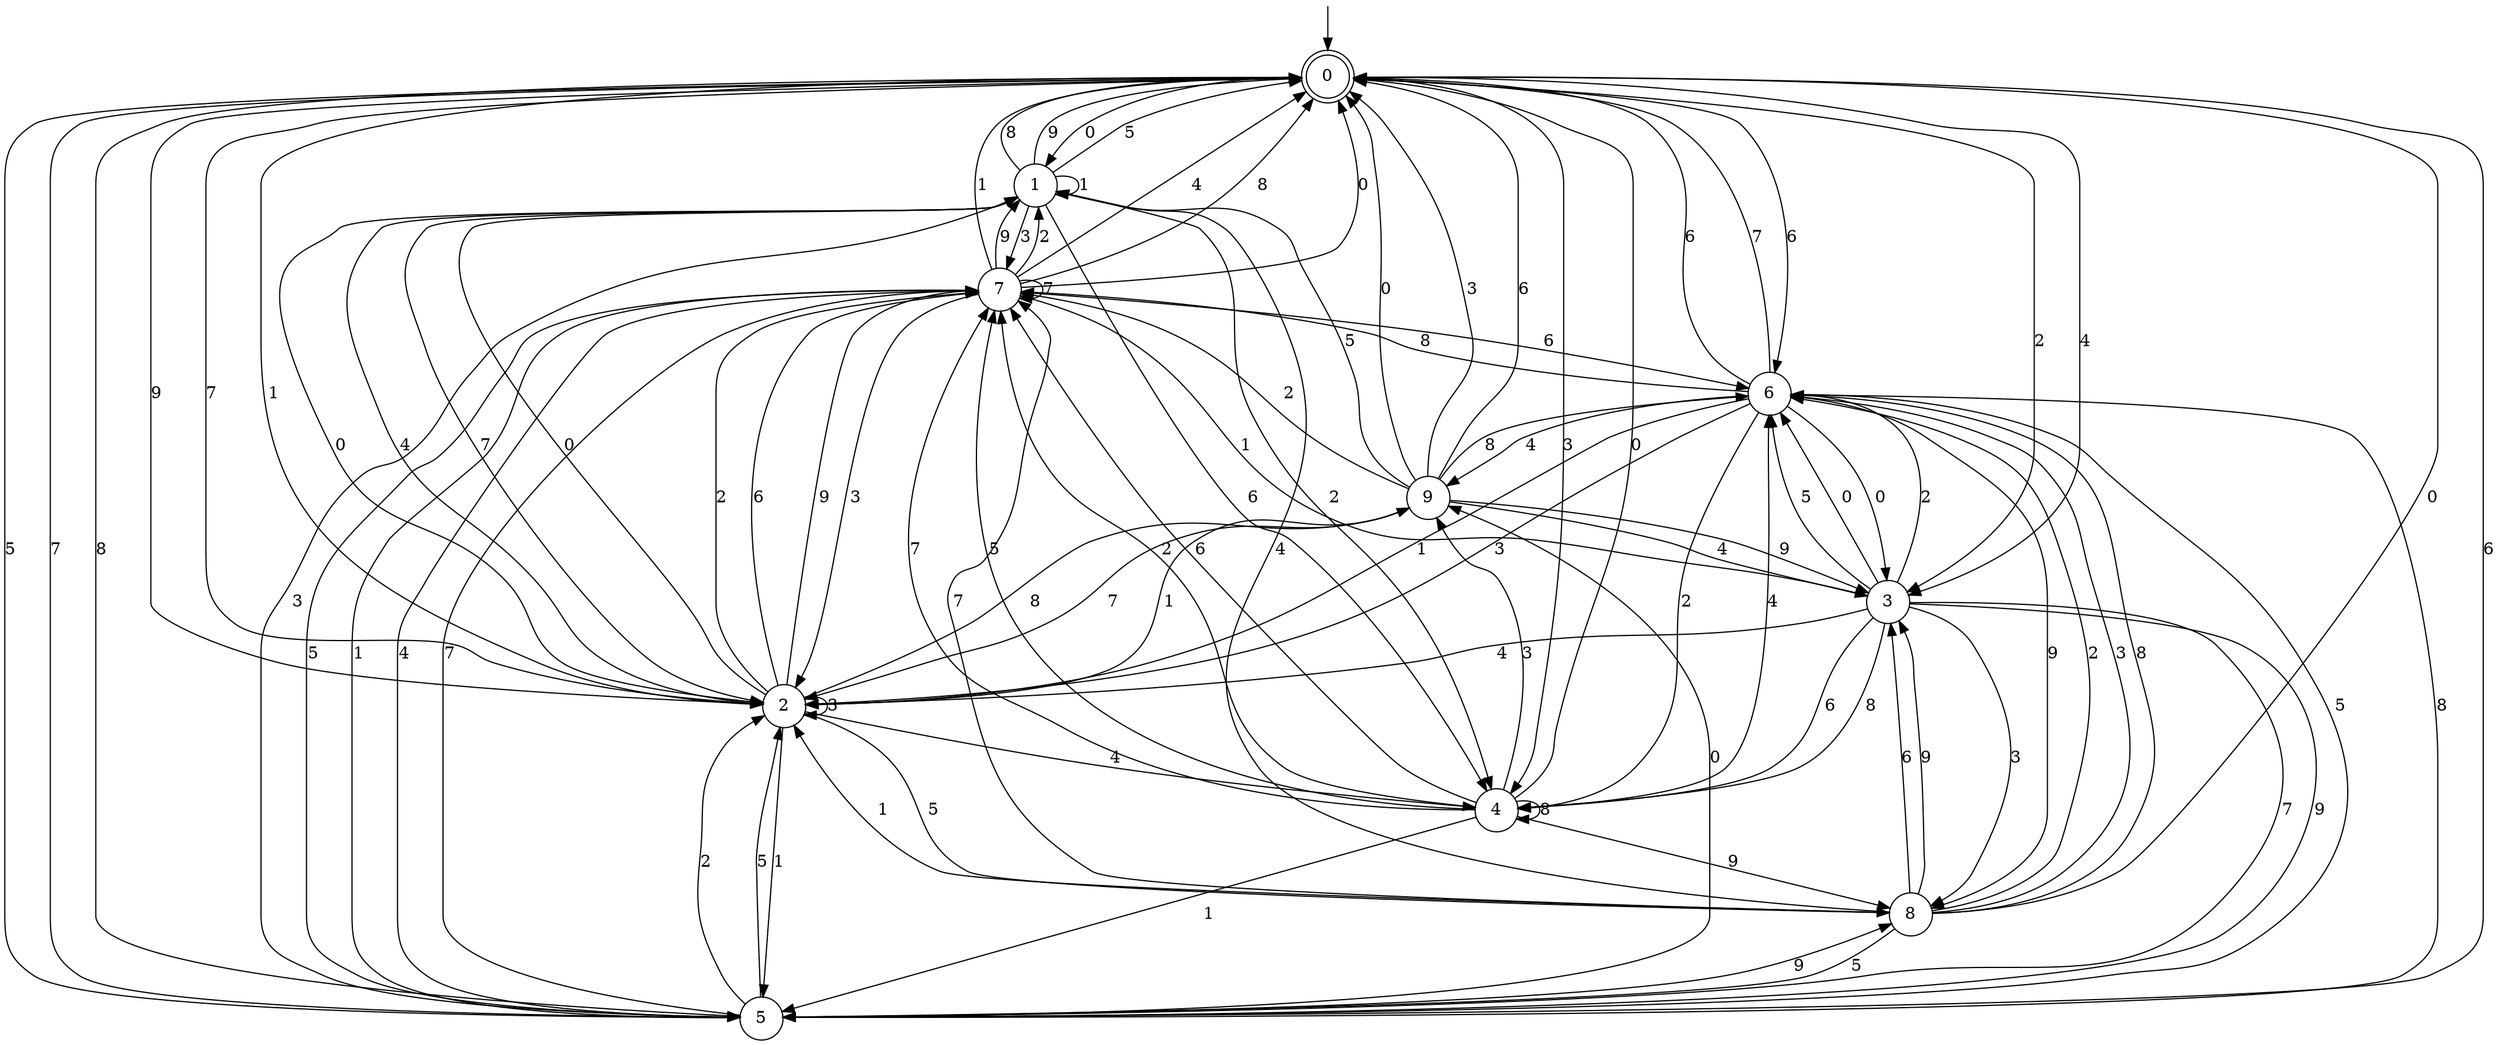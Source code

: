 digraph g {

	s0 [shape="doublecircle" label="0"];
	s1 [shape="circle" label="1"];
	s2 [shape="circle" label="2"];
	s3 [shape="circle" label="3"];
	s4 [shape="circle" label="4"];
	s5 [shape="circle" label="5"];
	s6 [shape="circle" label="6"];
	s7 [shape="circle" label="7"];
	s8 [shape="circle" label="8"];
	s9 [shape="circle" label="9"];
	s0 -> s1 [label="0"];
	s0 -> s2 [label="1"];
	s0 -> s3 [label="2"];
	s0 -> s4 [label="3"];
	s0 -> s3 [label="4"];
	s0 -> s5 [label="5"];
	s0 -> s6 [label="6"];
	s0 -> s5 [label="7"];
	s0 -> s5 [label="8"];
	s0 -> s2 [label="9"];
	s1 -> s2 [label="0"];
	s1 -> s1 [label="1"];
	s1 -> s4 [label="2"];
	s1 -> s7 [label="3"];
	s1 -> s2 [label="4"];
	s1 -> s0 [label="5"];
	s1 -> s4 [label="6"];
	s1 -> s2 [label="7"];
	s1 -> s0 [label="8"];
	s1 -> s0 [label="9"];
	s2 -> s1 [label="0"];
	s2 -> s5 [label="1"];
	s2 -> s7 [label="2"];
	s2 -> s2 [label="3"];
	s2 -> s4 [label="4"];
	s2 -> s8 [label="5"];
	s2 -> s7 [label="6"];
	s2 -> s0 [label="7"];
	s2 -> s9 [label="8"];
	s2 -> s7 [label="9"];
	s3 -> s6 [label="0"];
	s3 -> s7 [label="1"];
	s3 -> s6 [label="2"];
	s3 -> s8 [label="3"];
	s3 -> s2 [label="4"];
	s3 -> s6 [label="5"];
	s3 -> s4 [label="6"];
	s3 -> s5 [label="7"];
	s3 -> s4 [label="8"];
	s3 -> s5 [label="9"];
	s4 -> s0 [label="0"];
	s4 -> s5 [label="1"];
	s4 -> s7 [label="2"];
	s4 -> s9 [label="3"];
	s4 -> s6 [label="4"];
	s4 -> s7 [label="5"];
	s4 -> s7 [label="6"];
	s4 -> s7 [label="7"];
	s4 -> s4 [label="8"];
	s4 -> s8 [label="9"];
	s5 -> s9 [label="0"];
	s5 -> s7 [label="1"];
	s5 -> s2 [label="2"];
	s5 -> s1 [label="3"];
	s5 -> s7 [label="4"];
	s5 -> s2 [label="5"];
	s5 -> s0 [label="6"];
	s5 -> s7 [label="7"];
	s5 -> s6 [label="8"];
	s5 -> s8 [label="9"];
	s6 -> s3 [label="0"];
	s6 -> s2 [label="1"];
	s6 -> s4 [label="2"];
	s6 -> s2 [label="3"];
	s6 -> s9 [label="4"];
	s6 -> s5 [label="5"];
	s6 -> s0 [label="6"];
	s6 -> s0 [label="7"];
	s6 -> s7 [label="8"];
	s6 -> s8 [label="9"];
	s7 -> s0 [label="0"];
	s7 -> s0 [label="1"];
	s7 -> s1 [label="2"];
	s7 -> s2 [label="3"];
	s7 -> s0 [label="4"];
	s7 -> s5 [label="5"];
	s7 -> s6 [label="6"];
	s7 -> s7 [label="7"];
	s7 -> s0 [label="8"];
	s7 -> s1 [label="9"];
	s8 -> s0 [label="0"];
	s8 -> s2 [label="1"];
	s8 -> s6 [label="2"];
	s8 -> s6 [label="3"];
	s8 -> s1 [label="4"];
	s8 -> s5 [label="5"];
	s8 -> s3 [label="6"];
	s8 -> s7 [label="7"];
	s8 -> s6 [label="8"];
	s8 -> s3 [label="9"];
	s9 -> s0 [label="0"];
	s9 -> s2 [label="1"];
	s9 -> s7 [label="2"];
	s9 -> s0 [label="3"];
	s9 -> s3 [label="4"];
	s9 -> s1 [label="5"];
	s9 -> s0 [label="6"];
	s9 -> s2 [label="7"];
	s9 -> s6 [label="8"];
	s9 -> s3 [label="9"];

__start0 [label="" shape="none" width="0" height="0"];
__start0 -> s0;

}
